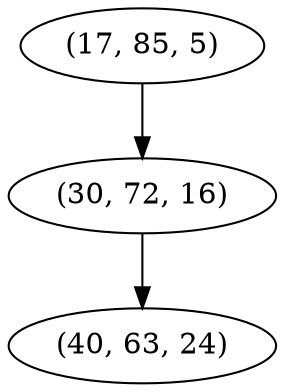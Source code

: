 digraph tree {
    "(17, 85, 5)";
    "(30, 72, 16)";
    "(40, 63, 24)";
    "(17, 85, 5)" -> "(30, 72, 16)";
    "(30, 72, 16)" -> "(40, 63, 24)";
}
